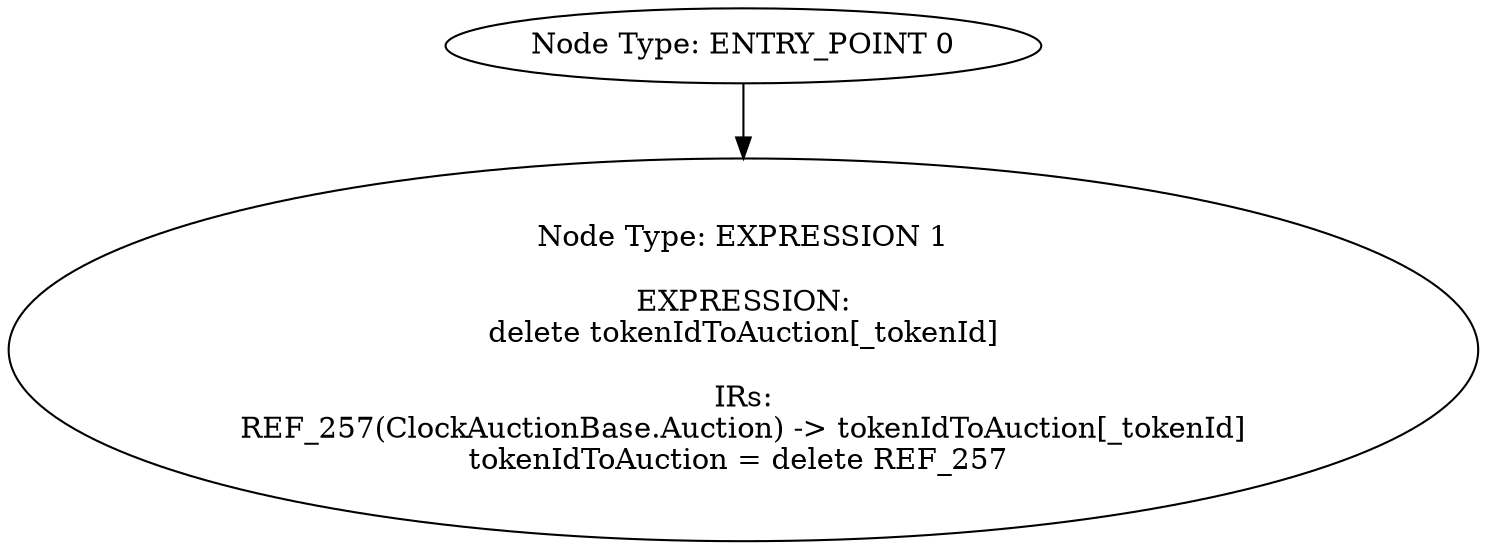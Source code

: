 digraph{
0[label="Node Type: ENTRY_POINT 0
"];
0->1;
1[label="Node Type: EXPRESSION 1

EXPRESSION:
delete tokenIdToAuction[_tokenId]

IRs:
REF_257(ClockAuctionBase.Auction) -> tokenIdToAuction[_tokenId]
tokenIdToAuction = delete REF_257 "];
}
